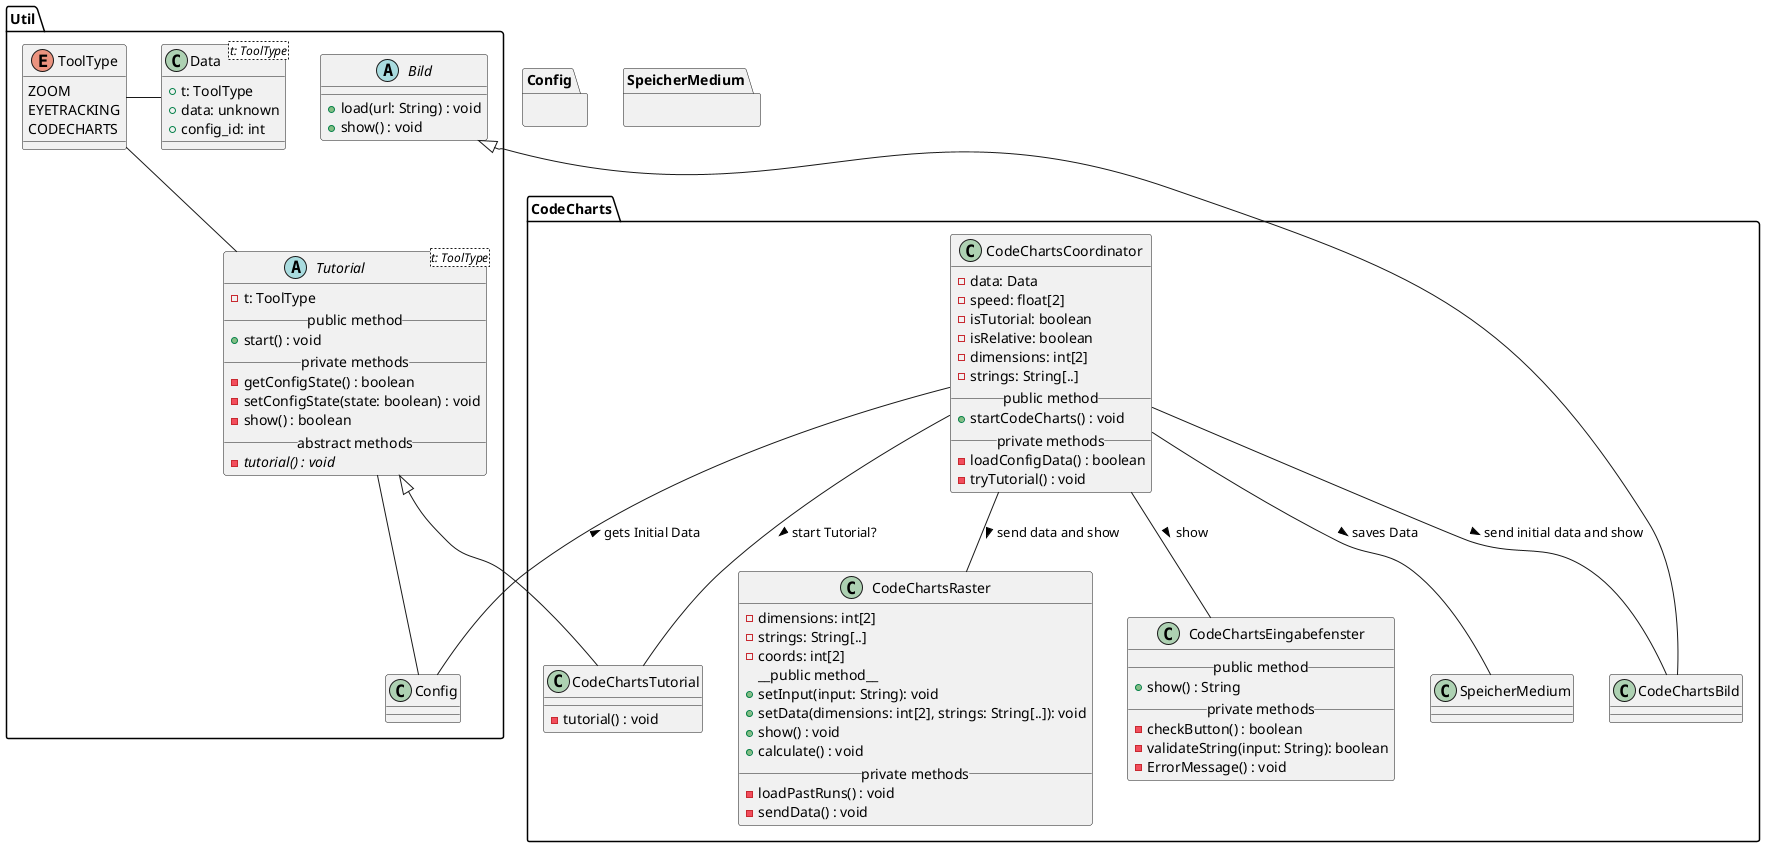 @startuml code_charts
' skinparam backgroundColor transparent
'() System #DA70D5
top to bottom direction

package Util {
    ' --- TUTORIAL ---
    abstract Tutorial<t: ToolType> {
      - t: ToolType
      __public method__
      + start() : void
      __private methods__
      - getConfigState() : boolean
      - setConfigState(state: boolean) : void
      - show() : boolean
      __abstract methods__
      - {abstract} tutorial() : void
    }

    enum ToolType {
      ZOOM
      EYETRACKING
      CODECHARTS
    }

    ' Interaktionen
    Tutorial -u- ToolType
    Data -r- ToolType
    Tutorial -d- Config


    ' --- BILD ---

    abstract Bild {
      + load(url: String) : void
      + show() : void
    }

    class Data<t: ToolType> {
        + t: ToolType
        + data: unknown
        + config_id: int
    }
}

' === CODE CHARTS ===
package CodeCharts {

    ' CodeCharts Tutorial 
    class CodeChartsTutorial {
      - tutorial() : void
    }
  
    ' CodeCharts Coordinator
    class CodeChartsCoordinator {
        - data: Data
        - speed: float[2]
        - isTutorial: boolean
        - isRelative: boolean
        - dimensions: int[2]
        - strings: String[..]
        __public method__
        + startCodeCharts() : void
        __private methods__
        - loadConfigData() : boolean
        - tryTutorial() : void
    }    

    ' CodeCharts Bild
    class CodeChartsBild {
    }

    ' CodeCharts Raster
    class CodeChartsRaster {
        - dimensions: int[2]
        - strings: String[..]
        - coords: int[2]
        __public method__ 
        + setInput(input: String): void
        + setData(dimensions: int[2], strings: String[..]): void
        + show() : void
        + calculate() : void
        __private methods__
        - loadPastRuns() : void
        - sendData() : void
    }

    ' CodeCharts Eingabefenster
    class CodeChartsEingabefenster {
        __public method__
        + show() : String
        __private methods__
        - checkButton() : boolean
        - validateString(input: String): boolean
        - ErrorMessage() : void
    }

    ' Vererbungen
    Bild <|-d- CodeChartsBild
    Tutorial <|-d- CodeChartsTutorial

    ' Interaktionen 
    CodeChartsCoordinator -- CodeChartsBild : > send initial data and show
    CodeChartsCoordinator -- CodeChartsRaster : > send data and show
    CodeChartsCoordinator -- CodeChartsEingabefenster : > show
    CodeChartsCoordinator -- CodeChartsTutorial : > start Tutorial?

    ' Andere Module
    CodeChartsCoordinator -- SpeicherMedium : > saves Data
    CodeChartsCoordinator -- Config : < gets Initial Data
  
}

' Blackboxen / Andere Module
package Config {}

package SpeicherMedium {}

@enduml